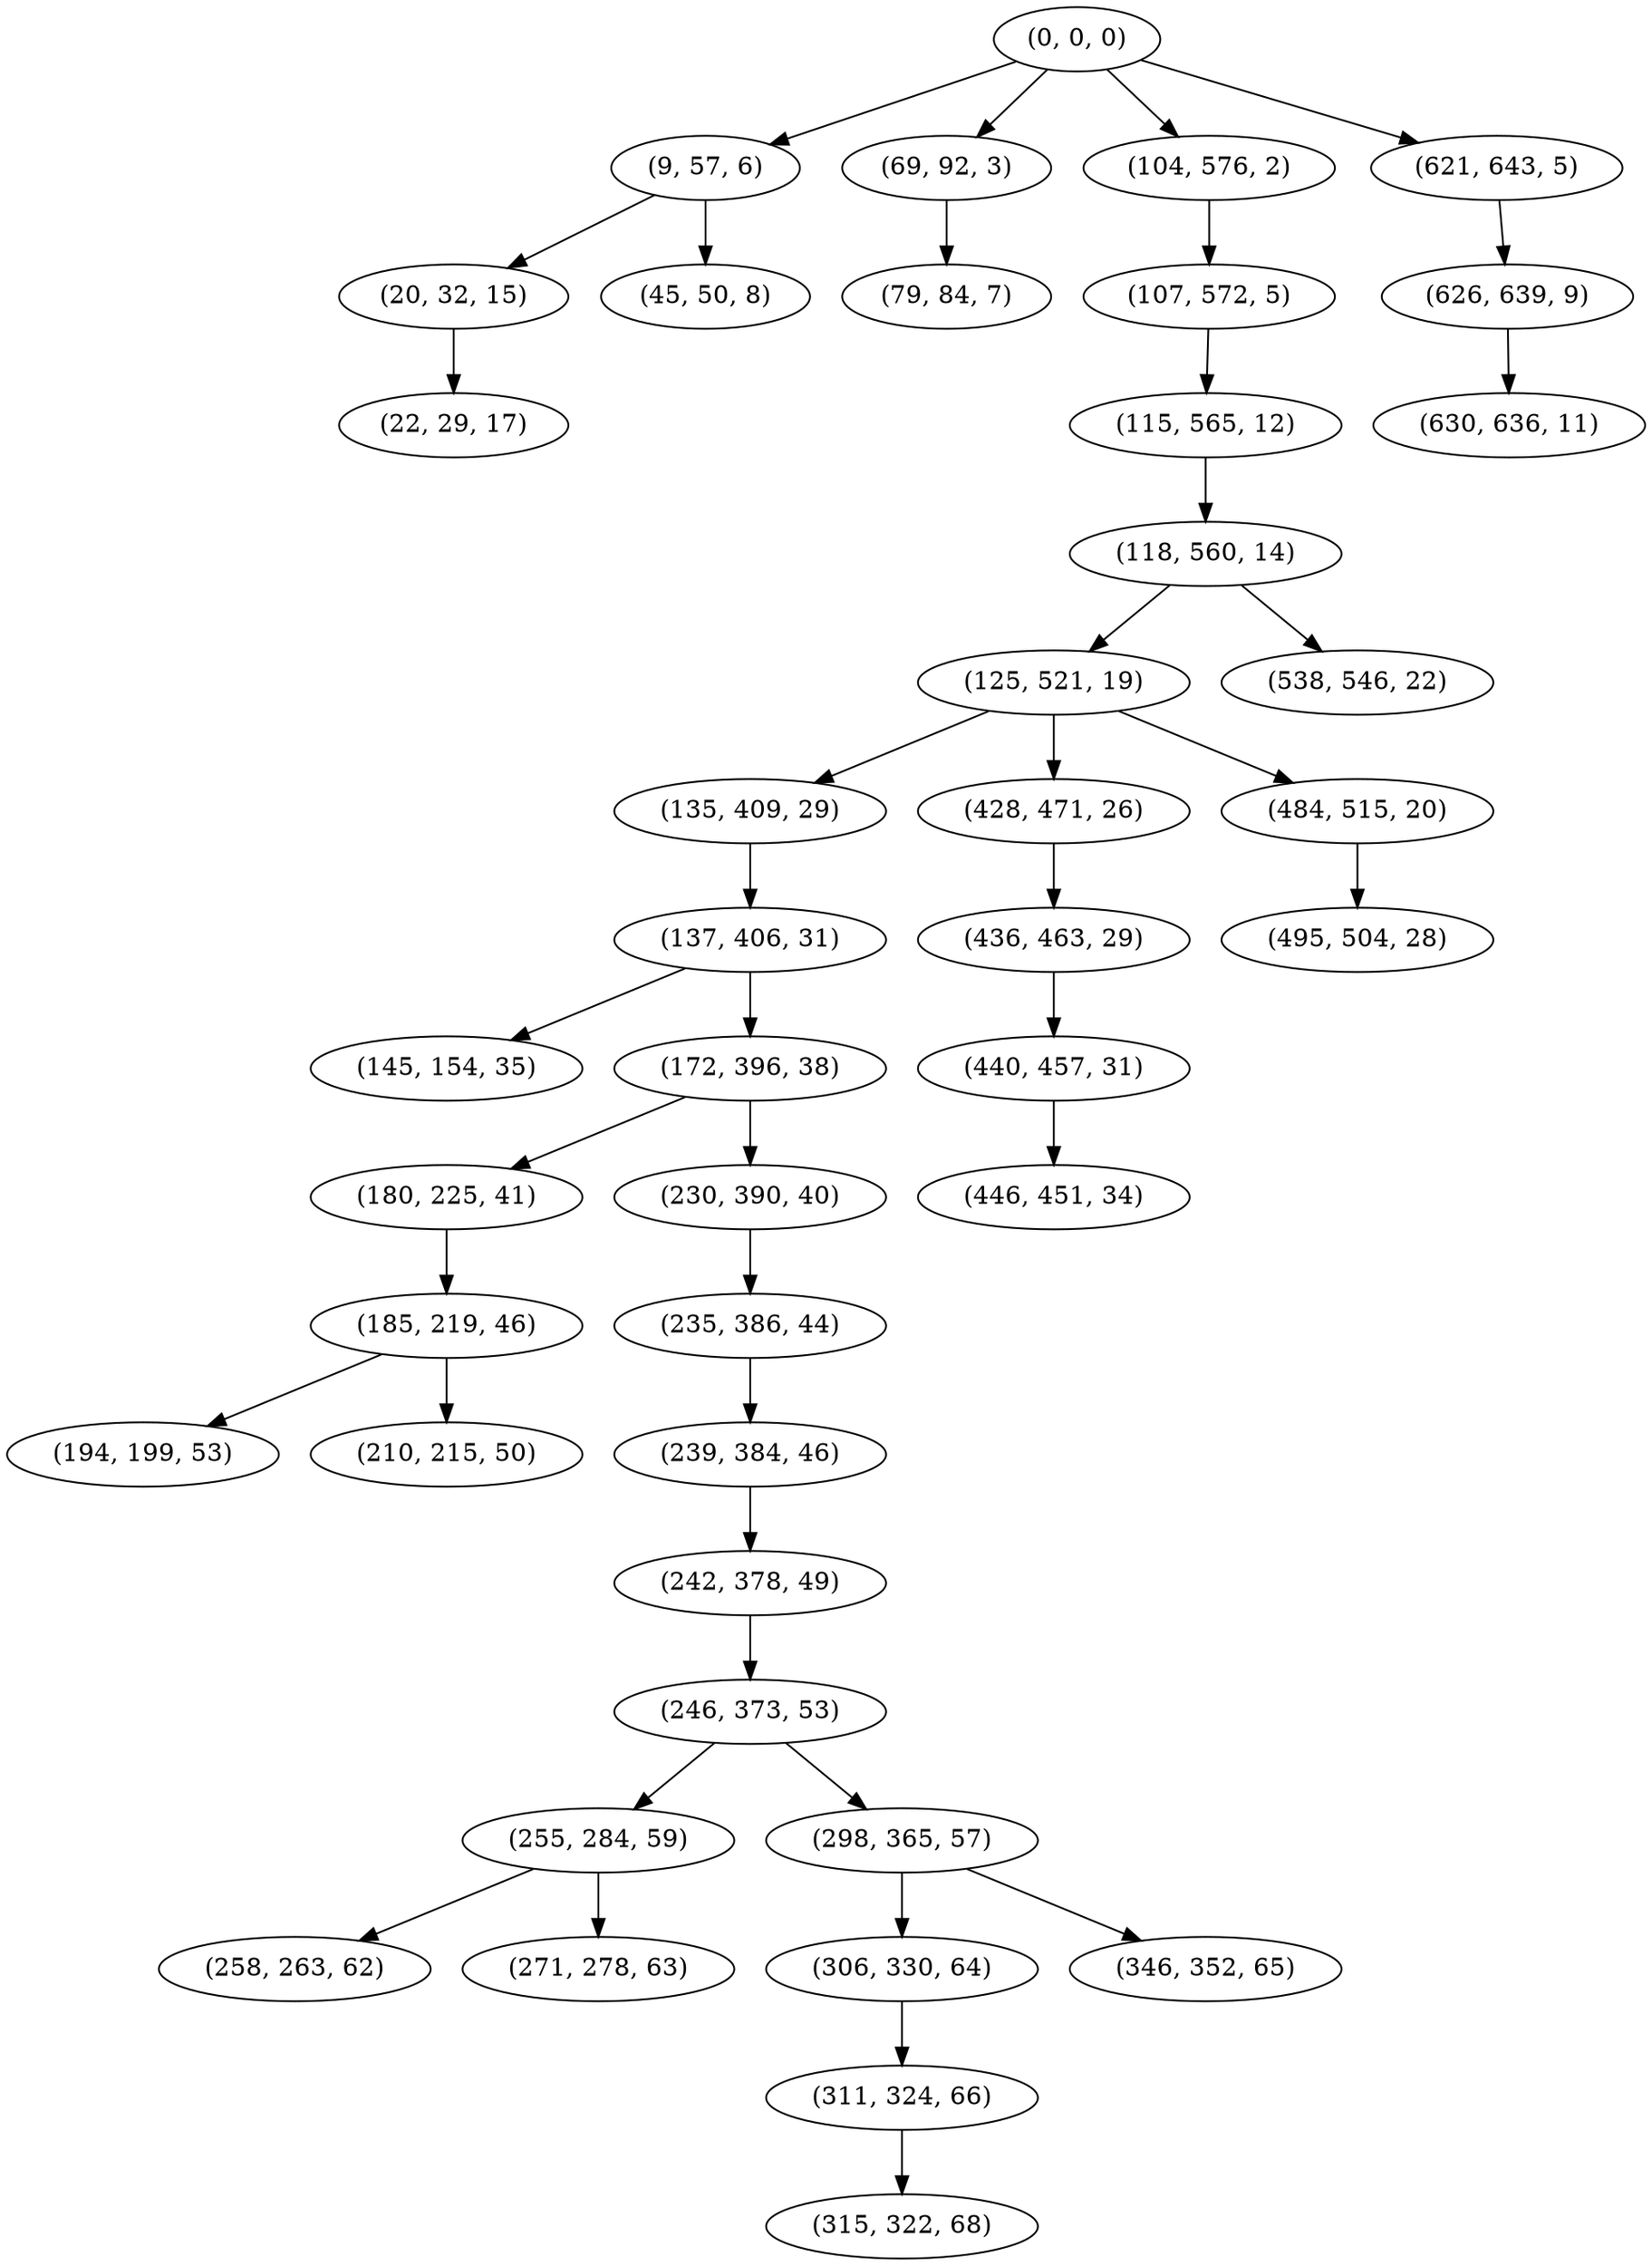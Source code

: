 digraph tree {
    "(0, 0, 0)";
    "(9, 57, 6)";
    "(20, 32, 15)";
    "(22, 29, 17)";
    "(45, 50, 8)";
    "(69, 92, 3)";
    "(79, 84, 7)";
    "(104, 576, 2)";
    "(107, 572, 5)";
    "(115, 565, 12)";
    "(118, 560, 14)";
    "(125, 521, 19)";
    "(135, 409, 29)";
    "(137, 406, 31)";
    "(145, 154, 35)";
    "(172, 396, 38)";
    "(180, 225, 41)";
    "(185, 219, 46)";
    "(194, 199, 53)";
    "(210, 215, 50)";
    "(230, 390, 40)";
    "(235, 386, 44)";
    "(239, 384, 46)";
    "(242, 378, 49)";
    "(246, 373, 53)";
    "(255, 284, 59)";
    "(258, 263, 62)";
    "(271, 278, 63)";
    "(298, 365, 57)";
    "(306, 330, 64)";
    "(311, 324, 66)";
    "(315, 322, 68)";
    "(346, 352, 65)";
    "(428, 471, 26)";
    "(436, 463, 29)";
    "(440, 457, 31)";
    "(446, 451, 34)";
    "(484, 515, 20)";
    "(495, 504, 28)";
    "(538, 546, 22)";
    "(621, 643, 5)";
    "(626, 639, 9)";
    "(630, 636, 11)";
    "(0, 0, 0)" -> "(9, 57, 6)";
    "(0, 0, 0)" -> "(69, 92, 3)";
    "(0, 0, 0)" -> "(104, 576, 2)";
    "(0, 0, 0)" -> "(621, 643, 5)";
    "(9, 57, 6)" -> "(20, 32, 15)";
    "(9, 57, 6)" -> "(45, 50, 8)";
    "(20, 32, 15)" -> "(22, 29, 17)";
    "(69, 92, 3)" -> "(79, 84, 7)";
    "(104, 576, 2)" -> "(107, 572, 5)";
    "(107, 572, 5)" -> "(115, 565, 12)";
    "(115, 565, 12)" -> "(118, 560, 14)";
    "(118, 560, 14)" -> "(125, 521, 19)";
    "(118, 560, 14)" -> "(538, 546, 22)";
    "(125, 521, 19)" -> "(135, 409, 29)";
    "(125, 521, 19)" -> "(428, 471, 26)";
    "(125, 521, 19)" -> "(484, 515, 20)";
    "(135, 409, 29)" -> "(137, 406, 31)";
    "(137, 406, 31)" -> "(145, 154, 35)";
    "(137, 406, 31)" -> "(172, 396, 38)";
    "(172, 396, 38)" -> "(180, 225, 41)";
    "(172, 396, 38)" -> "(230, 390, 40)";
    "(180, 225, 41)" -> "(185, 219, 46)";
    "(185, 219, 46)" -> "(194, 199, 53)";
    "(185, 219, 46)" -> "(210, 215, 50)";
    "(230, 390, 40)" -> "(235, 386, 44)";
    "(235, 386, 44)" -> "(239, 384, 46)";
    "(239, 384, 46)" -> "(242, 378, 49)";
    "(242, 378, 49)" -> "(246, 373, 53)";
    "(246, 373, 53)" -> "(255, 284, 59)";
    "(246, 373, 53)" -> "(298, 365, 57)";
    "(255, 284, 59)" -> "(258, 263, 62)";
    "(255, 284, 59)" -> "(271, 278, 63)";
    "(298, 365, 57)" -> "(306, 330, 64)";
    "(298, 365, 57)" -> "(346, 352, 65)";
    "(306, 330, 64)" -> "(311, 324, 66)";
    "(311, 324, 66)" -> "(315, 322, 68)";
    "(428, 471, 26)" -> "(436, 463, 29)";
    "(436, 463, 29)" -> "(440, 457, 31)";
    "(440, 457, 31)" -> "(446, 451, 34)";
    "(484, 515, 20)" -> "(495, 504, 28)";
    "(621, 643, 5)" -> "(626, 639, 9)";
    "(626, 639, 9)" -> "(630, 636, 11)";
}
